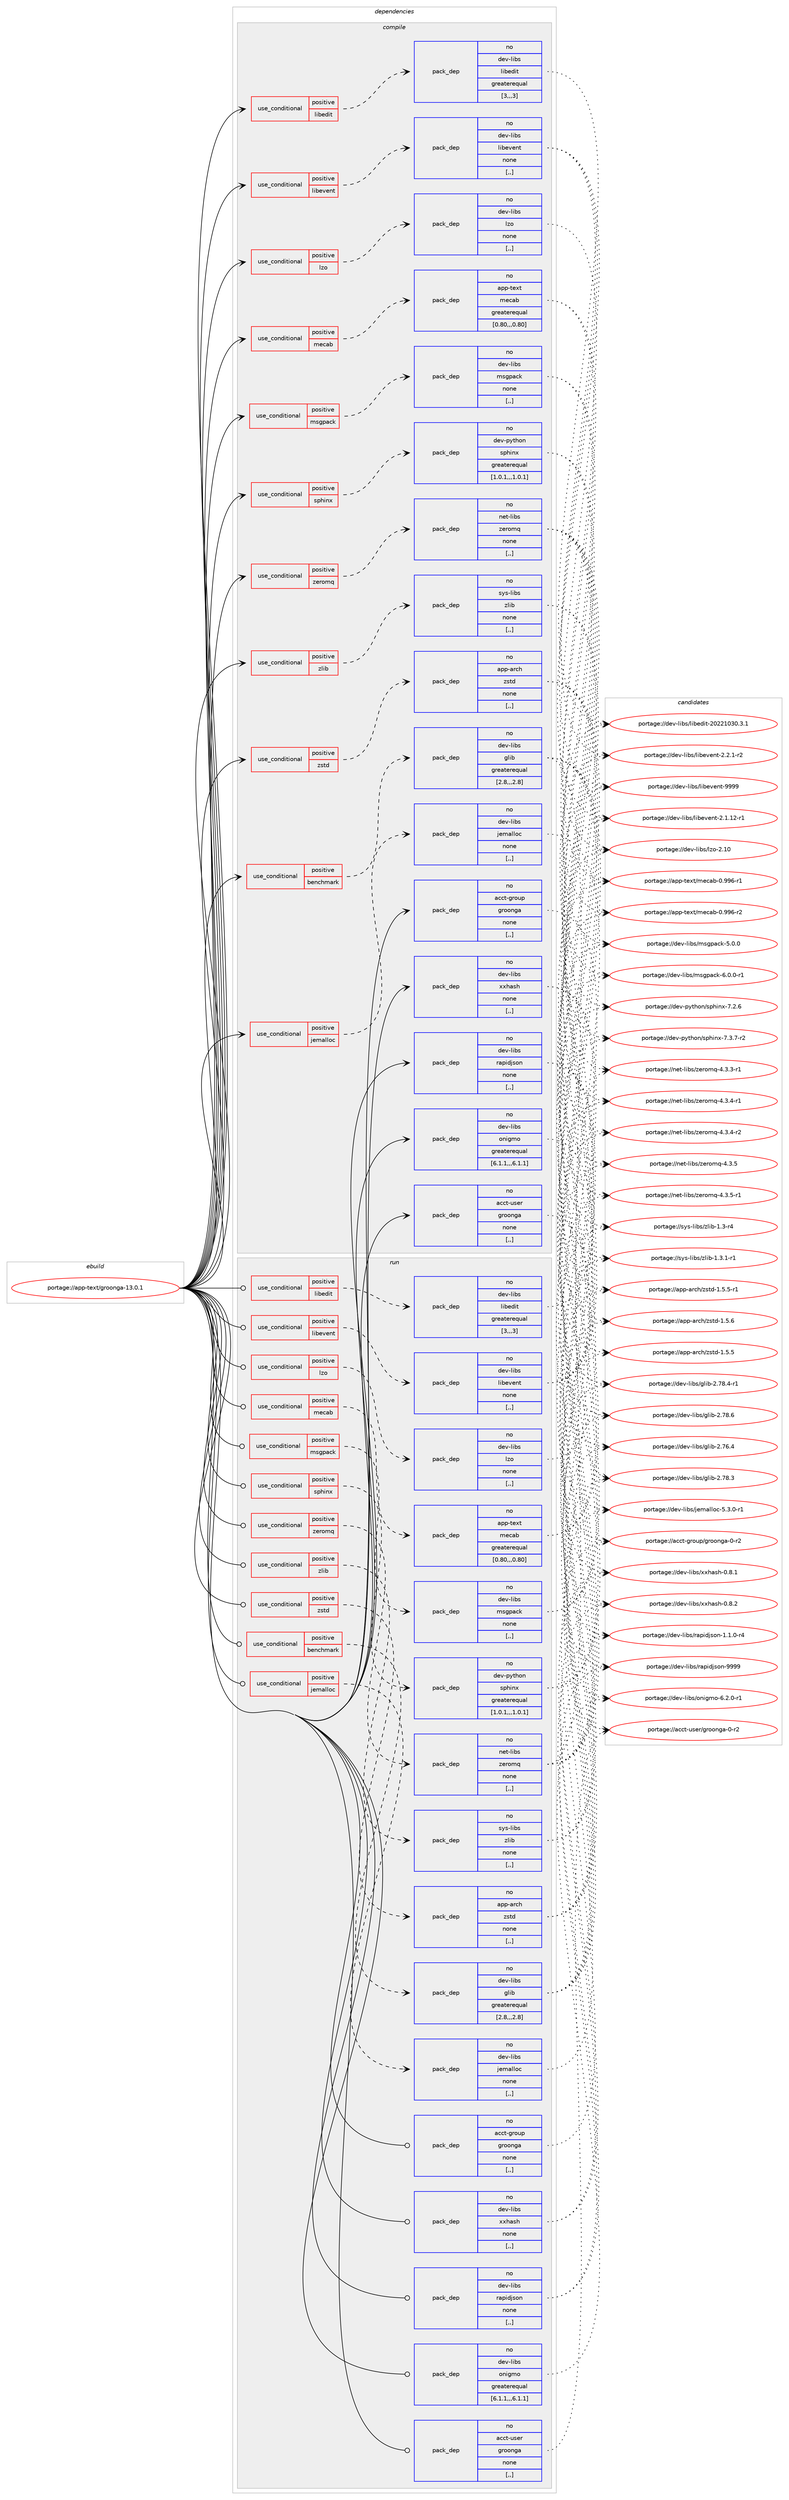 digraph prolog {

# *************
# Graph options
# *************

newrank=true;
concentrate=true;
compound=true;
graph [rankdir=LR,fontname=Helvetica,fontsize=10,ranksep=1.5];#, ranksep=2.5, nodesep=0.2];
edge  [arrowhead=vee];
node  [fontname=Helvetica,fontsize=10];

# **********
# The ebuild
# **********

subgraph cluster_leftcol {
color=gray;
rank=same;
label=<<i>ebuild</i>>;
id [label="portage://app-text/groonga-13.0.1", color=red, width=4, href="../app-text/groonga-13.0.1.svg"];
}

# ****************
# The dependencies
# ****************

subgraph cluster_midcol {
color=gray;
label=<<i>dependencies</i>>;
subgraph cluster_compile {
fillcolor="#eeeeee";
style=filled;
label=<<i>compile</i>>;
subgraph cond14690 {
dependency54287 [label=<<TABLE BORDER="0" CELLBORDER="1" CELLSPACING="0" CELLPADDING="4"><TR><TD ROWSPAN="3" CELLPADDING="10">use_conditional</TD></TR><TR><TD>positive</TD></TR><TR><TD>benchmark</TD></TR></TABLE>>, shape=none, color=red];
subgraph pack39126 {
dependency54288 [label=<<TABLE BORDER="0" CELLBORDER="1" CELLSPACING="0" CELLPADDING="4" WIDTH="220"><TR><TD ROWSPAN="6" CELLPADDING="30">pack_dep</TD></TR><TR><TD WIDTH="110">no</TD></TR><TR><TD>dev-libs</TD></TR><TR><TD>glib</TD></TR><TR><TD>greaterequal</TD></TR><TR><TD>[2.8,,,2.8]</TD></TR></TABLE>>, shape=none, color=blue];
}
dependency54287:e -> dependency54288:w [weight=20,style="dashed",arrowhead="vee"];
}
id:e -> dependency54287:w [weight=20,style="solid",arrowhead="vee"];
subgraph cond14691 {
dependency54289 [label=<<TABLE BORDER="0" CELLBORDER="1" CELLSPACING="0" CELLPADDING="4"><TR><TD ROWSPAN="3" CELLPADDING="10">use_conditional</TD></TR><TR><TD>positive</TD></TR><TR><TD>jemalloc</TD></TR></TABLE>>, shape=none, color=red];
subgraph pack39127 {
dependency54290 [label=<<TABLE BORDER="0" CELLBORDER="1" CELLSPACING="0" CELLPADDING="4" WIDTH="220"><TR><TD ROWSPAN="6" CELLPADDING="30">pack_dep</TD></TR><TR><TD WIDTH="110">no</TD></TR><TR><TD>dev-libs</TD></TR><TR><TD>jemalloc</TD></TR><TR><TD>none</TD></TR><TR><TD>[,,]</TD></TR></TABLE>>, shape=none, color=blue];
}
dependency54289:e -> dependency54290:w [weight=20,style="dashed",arrowhead="vee"];
}
id:e -> dependency54289:w [weight=20,style="solid",arrowhead="vee"];
subgraph cond14692 {
dependency54291 [label=<<TABLE BORDER="0" CELLBORDER="1" CELLSPACING="0" CELLPADDING="4"><TR><TD ROWSPAN="3" CELLPADDING="10">use_conditional</TD></TR><TR><TD>positive</TD></TR><TR><TD>libedit</TD></TR></TABLE>>, shape=none, color=red];
subgraph pack39128 {
dependency54292 [label=<<TABLE BORDER="0" CELLBORDER="1" CELLSPACING="0" CELLPADDING="4" WIDTH="220"><TR><TD ROWSPAN="6" CELLPADDING="30">pack_dep</TD></TR><TR><TD WIDTH="110">no</TD></TR><TR><TD>dev-libs</TD></TR><TR><TD>libedit</TD></TR><TR><TD>greaterequal</TD></TR><TR><TD>[3,,,3]</TD></TR></TABLE>>, shape=none, color=blue];
}
dependency54291:e -> dependency54292:w [weight=20,style="dashed",arrowhead="vee"];
}
id:e -> dependency54291:w [weight=20,style="solid",arrowhead="vee"];
subgraph cond14693 {
dependency54293 [label=<<TABLE BORDER="0" CELLBORDER="1" CELLSPACING="0" CELLPADDING="4"><TR><TD ROWSPAN="3" CELLPADDING="10">use_conditional</TD></TR><TR><TD>positive</TD></TR><TR><TD>libevent</TD></TR></TABLE>>, shape=none, color=red];
subgraph pack39129 {
dependency54294 [label=<<TABLE BORDER="0" CELLBORDER="1" CELLSPACING="0" CELLPADDING="4" WIDTH="220"><TR><TD ROWSPAN="6" CELLPADDING="30">pack_dep</TD></TR><TR><TD WIDTH="110">no</TD></TR><TR><TD>dev-libs</TD></TR><TR><TD>libevent</TD></TR><TR><TD>none</TD></TR><TR><TD>[,,]</TD></TR></TABLE>>, shape=none, color=blue];
}
dependency54293:e -> dependency54294:w [weight=20,style="dashed",arrowhead="vee"];
}
id:e -> dependency54293:w [weight=20,style="solid",arrowhead="vee"];
subgraph cond14694 {
dependency54295 [label=<<TABLE BORDER="0" CELLBORDER="1" CELLSPACING="0" CELLPADDING="4"><TR><TD ROWSPAN="3" CELLPADDING="10">use_conditional</TD></TR><TR><TD>positive</TD></TR><TR><TD>lzo</TD></TR></TABLE>>, shape=none, color=red];
subgraph pack39130 {
dependency54296 [label=<<TABLE BORDER="0" CELLBORDER="1" CELLSPACING="0" CELLPADDING="4" WIDTH="220"><TR><TD ROWSPAN="6" CELLPADDING="30">pack_dep</TD></TR><TR><TD WIDTH="110">no</TD></TR><TR><TD>dev-libs</TD></TR><TR><TD>lzo</TD></TR><TR><TD>none</TD></TR><TR><TD>[,,]</TD></TR></TABLE>>, shape=none, color=blue];
}
dependency54295:e -> dependency54296:w [weight=20,style="dashed",arrowhead="vee"];
}
id:e -> dependency54295:w [weight=20,style="solid",arrowhead="vee"];
subgraph cond14695 {
dependency54297 [label=<<TABLE BORDER="0" CELLBORDER="1" CELLSPACING="0" CELLPADDING="4"><TR><TD ROWSPAN="3" CELLPADDING="10">use_conditional</TD></TR><TR><TD>positive</TD></TR><TR><TD>mecab</TD></TR></TABLE>>, shape=none, color=red];
subgraph pack39131 {
dependency54298 [label=<<TABLE BORDER="0" CELLBORDER="1" CELLSPACING="0" CELLPADDING="4" WIDTH="220"><TR><TD ROWSPAN="6" CELLPADDING="30">pack_dep</TD></TR><TR><TD WIDTH="110">no</TD></TR><TR><TD>app-text</TD></TR><TR><TD>mecab</TD></TR><TR><TD>greaterequal</TD></TR><TR><TD>[0.80,,,0.80]</TD></TR></TABLE>>, shape=none, color=blue];
}
dependency54297:e -> dependency54298:w [weight=20,style="dashed",arrowhead="vee"];
}
id:e -> dependency54297:w [weight=20,style="solid",arrowhead="vee"];
subgraph cond14696 {
dependency54299 [label=<<TABLE BORDER="0" CELLBORDER="1" CELLSPACING="0" CELLPADDING="4"><TR><TD ROWSPAN="3" CELLPADDING="10">use_conditional</TD></TR><TR><TD>positive</TD></TR><TR><TD>msgpack</TD></TR></TABLE>>, shape=none, color=red];
subgraph pack39132 {
dependency54300 [label=<<TABLE BORDER="0" CELLBORDER="1" CELLSPACING="0" CELLPADDING="4" WIDTH="220"><TR><TD ROWSPAN="6" CELLPADDING="30">pack_dep</TD></TR><TR><TD WIDTH="110">no</TD></TR><TR><TD>dev-libs</TD></TR><TR><TD>msgpack</TD></TR><TR><TD>none</TD></TR><TR><TD>[,,]</TD></TR></TABLE>>, shape=none, color=blue];
}
dependency54299:e -> dependency54300:w [weight=20,style="dashed",arrowhead="vee"];
}
id:e -> dependency54299:w [weight=20,style="solid",arrowhead="vee"];
subgraph cond14697 {
dependency54301 [label=<<TABLE BORDER="0" CELLBORDER="1" CELLSPACING="0" CELLPADDING="4"><TR><TD ROWSPAN="3" CELLPADDING="10">use_conditional</TD></TR><TR><TD>positive</TD></TR><TR><TD>sphinx</TD></TR></TABLE>>, shape=none, color=red];
subgraph pack39133 {
dependency54302 [label=<<TABLE BORDER="0" CELLBORDER="1" CELLSPACING="0" CELLPADDING="4" WIDTH="220"><TR><TD ROWSPAN="6" CELLPADDING="30">pack_dep</TD></TR><TR><TD WIDTH="110">no</TD></TR><TR><TD>dev-python</TD></TR><TR><TD>sphinx</TD></TR><TR><TD>greaterequal</TD></TR><TR><TD>[1.0.1,,,1.0.1]</TD></TR></TABLE>>, shape=none, color=blue];
}
dependency54301:e -> dependency54302:w [weight=20,style="dashed",arrowhead="vee"];
}
id:e -> dependency54301:w [weight=20,style="solid",arrowhead="vee"];
subgraph cond14698 {
dependency54303 [label=<<TABLE BORDER="0" CELLBORDER="1" CELLSPACING="0" CELLPADDING="4"><TR><TD ROWSPAN="3" CELLPADDING="10">use_conditional</TD></TR><TR><TD>positive</TD></TR><TR><TD>zeromq</TD></TR></TABLE>>, shape=none, color=red];
subgraph pack39134 {
dependency54304 [label=<<TABLE BORDER="0" CELLBORDER="1" CELLSPACING="0" CELLPADDING="4" WIDTH="220"><TR><TD ROWSPAN="6" CELLPADDING="30">pack_dep</TD></TR><TR><TD WIDTH="110">no</TD></TR><TR><TD>net-libs</TD></TR><TR><TD>zeromq</TD></TR><TR><TD>none</TD></TR><TR><TD>[,,]</TD></TR></TABLE>>, shape=none, color=blue];
}
dependency54303:e -> dependency54304:w [weight=20,style="dashed",arrowhead="vee"];
}
id:e -> dependency54303:w [weight=20,style="solid",arrowhead="vee"];
subgraph cond14699 {
dependency54305 [label=<<TABLE BORDER="0" CELLBORDER="1" CELLSPACING="0" CELLPADDING="4"><TR><TD ROWSPAN="3" CELLPADDING="10">use_conditional</TD></TR><TR><TD>positive</TD></TR><TR><TD>zlib</TD></TR></TABLE>>, shape=none, color=red];
subgraph pack39135 {
dependency54306 [label=<<TABLE BORDER="0" CELLBORDER="1" CELLSPACING="0" CELLPADDING="4" WIDTH="220"><TR><TD ROWSPAN="6" CELLPADDING="30">pack_dep</TD></TR><TR><TD WIDTH="110">no</TD></TR><TR><TD>sys-libs</TD></TR><TR><TD>zlib</TD></TR><TR><TD>none</TD></TR><TR><TD>[,,]</TD></TR></TABLE>>, shape=none, color=blue];
}
dependency54305:e -> dependency54306:w [weight=20,style="dashed",arrowhead="vee"];
}
id:e -> dependency54305:w [weight=20,style="solid",arrowhead="vee"];
subgraph cond14700 {
dependency54307 [label=<<TABLE BORDER="0" CELLBORDER="1" CELLSPACING="0" CELLPADDING="4"><TR><TD ROWSPAN="3" CELLPADDING="10">use_conditional</TD></TR><TR><TD>positive</TD></TR><TR><TD>zstd</TD></TR></TABLE>>, shape=none, color=red];
subgraph pack39136 {
dependency54308 [label=<<TABLE BORDER="0" CELLBORDER="1" CELLSPACING="0" CELLPADDING="4" WIDTH="220"><TR><TD ROWSPAN="6" CELLPADDING="30">pack_dep</TD></TR><TR><TD WIDTH="110">no</TD></TR><TR><TD>app-arch</TD></TR><TR><TD>zstd</TD></TR><TR><TD>none</TD></TR><TR><TD>[,,]</TD></TR></TABLE>>, shape=none, color=blue];
}
dependency54307:e -> dependency54308:w [weight=20,style="dashed",arrowhead="vee"];
}
id:e -> dependency54307:w [weight=20,style="solid",arrowhead="vee"];
subgraph pack39137 {
dependency54309 [label=<<TABLE BORDER="0" CELLBORDER="1" CELLSPACING="0" CELLPADDING="4" WIDTH="220"><TR><TD ROWSPAN="6" CELLPADDING="30">pack_dep</TD></TR><TR><TD WIDTH="110">no</TD></TR><TR><TD>acct-group</TD></TR><TR><TD>groonga</TD></TR><TR><TD>none</TD></TR><TR><TD>[,,]</TD></TR></TABLE>>, shape=none, color=blue];
}
id:e -> dependency54309:w [weight=20,style="solid",arrowhead="vee"];
subgraph pack39138 {
dependency54310 [label=<<TABLE BORDER="0" CELLBORDER="1" CELLSPACING="0" CELLPADDING="4" WIDTH="220"><TR><TD ROWSPAN="6" CELLPADDING="30">pack_dep</TD></TR><TR><TD WIDTH="110">no</TD></TR><TR><TD>acct-user</TD></TR><TR><TD>groonga</TD></TR><TR><TD>none</TD></TR><TR><TD>[,,]</TD></TR></TABLE>>, shape=none, color=blue];
}
id:e -> dependency54310:w [weight=20,style="solid",arrowhead="vee"];
subgraph pack39139 {
dependency54311 [label=<<TABLE BORDER="0" CELLBORDER="1" CELLSPACING="0" CELLPADDING="4" WIDTH="220"><TR><TD ROWSPAN="6" CELLPADDING="30">pack_dep</TD></TR><TR><TD WIDTH="110">no</TD></TR><TR><TD>dev-libs</TD></TR><TR><TD>onigmo</TD></TR><TR><TD>greaterequal</TD></TR><TR><TD>[6.1.1,,,6.1.1]</TD></TR></TABLE>>, shape=none, color=blue];
}
id:e -> dependency54311:w [weight=20,style="solid",arrowhead="vee"];
subgraph pack39140 {
dependency54312 [label=<<TABLE BORDER="0" CELLBORDER="1" CELLSPACING="0" CELLPADDING="4" WIDTH="220"><TR><TD ROWSPAN="6" CELLPADDING="30">pack_dep</TD></TR><TR><TD WIDTH="110">no</TD></TR><TR><TD>dev-libs</TD></TR><TR><TD>rapidjson</TD></TR><TR><TD>none</TD></TR><TR><TD>[,,]</TD></TR></TABLE>>, shape=none, color=blue];
}
id:e -> dependency54312:w [weight=20,style="solid",arrowhead="vee"];
subgraph pack39141 {
dependency54313 [label=<<TABLE BORDER="0" CELLBORDER="1" CELLSPACING="0" CELLPADDING="4" WIDTH="220"><TR><TD ROWSPAN="6" CELLPADDING="30">pack_dep</TD></TR><TR><TD WIDTH="110">no</TD></TR><TR><TD>dev-libs</TD></TR><TR><TD>xxhash</TD></TR><TR><TD>none</TD></TR><TR><TD>[,,]</TD></TR></TABLE>>, shape=none, color=blue];
}
id:e -> dependency54313:w [weight=20,style="solid",arrowhead="vee"];
}
subgraph cluster_compileandrun {
fillcolor="#eeeeee";
style=filled;
label=<<i>compile and run</i>>;
}
subgraph cluster_run {
fillcolor="#eeeeee";
style=filled;
label=<<i>run</i>>;
subgraph cond14701 {
dependency54314 [label=<<TABLE BORDER="0" CELLBORDER="1" CELLSPACING="0" CELLPADDING="4"><TR><TD ROWSPAN="3" CELLPADDING="10">use_conditional</TD></TR><TR><TD>positive</TD></TR><TR><TD>benchmark</TD></TR></TABLE>>, shape=none, color=red];
subgraph pack39142 {
dependency54315 [label=<<TABLE BORDER="0" CELLBORDER="1" CELLSPACING="0" CELLPADDING="4" WIDTH="220"><TR><TD ROWSPAN="6" CELLPADDING="30">pack_dep</TD></TR><TR><TD WIDTH="110">no</TD></TR><TR><TD>dev-libs</TD></TR><TR><TD>glib</TD></TR><TR><TD>greaterequal</TD></TR><TR><TD>[2.8,,,2.8]</TD></TR></TABLE>>, shape=none, color=blue];
}
dependency54314:e -> dependency54315:w [weight=20,style="dashed",arrowhead="vee"];
}
id:e -> dependency54314:w [weight=20,style="solid",arrowhead="odot"];
subgraph cond14702 {
dependency54316 [label=<<TABLE BORDER="0" CELLBORDER="1" CELLSPACING="0" CELLPADDING="4"><TR><TD ROWSPAN="3" CELLPADDING="10">use_conditional</TD></TR><TR><TD>positive</TD></TR><TR><TD>jemalloc</TD></TR></TABLE>>, shape=none, color=red];
subgraph pack39143 {
dependency54317 [label=<<TABLE BORDER="0" CELLBORDER="1" CELLSPACING="0" CELLPADDING="4" WIDTH="220"><TR><TD ROWSPAN="6" CELLPADDING="30">pack_dep</TD></TR><TR><TD WIDTH="110">no</TD></TR><TR><TD>dev-libs</TD></TR><TR><TD>jemalloc</TD></TR><TR><TD>none</TD></TR><TR><TD>[,,]</TD></TR></TABLE>>, shape=none, color=blue];
}
dependency54316:e -> dependency54317:w [weight=20,style="dashed",arrowhead="vee"];
}
id:e -> dependency54316:w [weight=20,style="solid",arrowhead="odot"];
subgraph cond14703 {
dependency54318 [label=<<TABLE BORDER="0" CELLBORDER="1" CELLSPACING="0" CELLPADDING="4"><TR><TD ROWSPAN="3" CELLPADDING="10">use_conditional</TD></TR><TR><TD>positive</TD></TR><TR><TD>libedit</TD></TR></TABLE>>, shape=none, color=red];
subgraph pack39144 {
dependency54319 [label=<<TABLE BORDER="0" CELLBORDER="1" CELLSPACING="0" CELLPADDING="4" WIDTH="220"><TR><TD ROWSPAN="6" CELLPADDING="30">pack_dep</TD></TR><TR><TD WIDTH="110">no</TD></TR><TR><TD>dev-libs</TD></TR><TR><TD>libedit</TD></TR><TR><TD>greaterequal</TD></TR><TR><TD>[3,,,3]</TD></TR></TABLE>>, shape=none, color=blue];
}
dependency54318:e -> dependency54319:w [weight=20,style="dashed",arrowhead="vee"];
}
id:e -> dependency54318:w [weight=20,style="solid",arrowhead="odot"];
subgraph cond14704 {
dependency54320 [label=<<TABLE BORDER="0" CELLBORDER="1" CELLSPACING="0" CELLPADDING="4"><TR><TD ROWSPAN="3" CELLPADDING="10">use_conditional</TD></TR><TR><TD>positive</TD></TR><TR><TD>libevent</TD></TR></TABLE>>, shape=none, color=red];
subgraph pack39145 {
dependency54321 [label=<<TABLE BORDER="0" CELLBORDER="1" CELLSPACING="0" CELLPADDING="4" WIDTH="220"><TR><TD ROWSPAN="6" CELLPADDING="30">pack_dep</TD></TR><TR><TD WIDTH="110">no</TD></TR><TR><TD>dev-libs</TD></TR><TR><TD>libevent</TD></TR><TR><TD>none</TD></TR><TR><TD>[,,]</TD></TR></TABLE>>, shape=none, color=blue];
}
dependency54320:e -> dependency54321:w [weight=20,style="dashed",arrowhead="vee"];
}
id:e -> dependency54320:w [weight=20,style="solid",arrowhead="odot"];
subgraph cond14705 {
dependency54322 [label=<<TABLE BORDER="0" CELLBORDER="1" CELLSPACING="0" CELLPADDING="4"><TR><TD ROWSPAN="3" CELLPADDING="10">use_conditional</TD></TR><TR><TD>positive</TD></TR><TR><TD>lzo</TD></TR></TABLE>>, shape=none, color=red];
subgraph pack39146 {
dependency54323 [label=<<TABLE BORDER="0" CELLBORDER="1" CELLSPACING="0" CELLPADDING="4" WIDTH="220"><TR><TD ROWSPAN="6" CELLPADDING="30">pack_dep</TD></TR><TR><TD WIDTH="110">no</TD></TR><TR><TD>dev-libs</TD></TR><TR><TD>lzo</TD></TR><TR><TD>none</TD></TR><TR><TD>[,,]</TD></TR></TABLE>>, shape=none, color=blue];
}
dependency54322:e -> dependency54323:w [weight=20,style="dashed",arrowhead="vee"];
}
id:e -> dependency54322:w [weight=20,style="solid",arrowhead="odot"];
subgraph cond14706 {
dependency54324 [label=<<TABLE BORDER="0" CELLBORDER="1" CELLSPACING="0" CELLPADDING="4"><TR><TD ROWSPAN="3" CELLPADDING="10">use_conditional</TD></TR><TR><TD>positive</TD></TR><TR><TD>mecab</TD></TR></TABLE>>, shape=none, color=red];
subgraph pack39147 {
dependency54325 [label=<<TABLE BORDER="0" CELLBORDER="1" CELLSPACING="0" CELLPADDING="4" WIDTH="220"><TR><TD ROWSPAN="6" CELLPADDING="30">pack_dep</TD></TR><TR><TD WIDTH="110">no</TD></TR><TR><TD>app-text</TD></TR><TR><TD>mecab</TD></TR><TR><TD>greaterequal</TD></TR><TR><TD>[0.80,,,0.80]</TD></TR></TABLE>>, shape=none, color=blue];
}
dependency54324:e -> dependency54325:w [weight=20,style="dashed",arrowhead="vee"];
}
id:e -> dependency54324:w [weight=20,style="solid",arrowhead="odot"];
subgraph cond14707 {
dependency54326 [label=<<TABLE BORDER="0" CELLBORDER="1" CELLSPACING="0" CELLPADDING="4"><TR><TD ROWSPAN="3" CELLPADDING="10">use_conditional</TD></TR><TR><TD>positive</TD></TR><TR><TD>msgpack</TD></TR></TABLE>>, shape=none, color=red];
subgraph pack39148 {
dependency54327 [label=<<TABLE BORDER="0" CELLBORDER="1" CELLSPACING="0" CELLPADDING="4" WIDTH="220"><TR><TD ROWSPAN="6" CELLPADDING="30">pack_dep</TD></TR><TR><TD WIDTH="110">no</TD></TR><TR><TD>dev-libs</TD></TR><TR><TD>msgpack</TD></TR><TR><TD>none</TD></TR><TR><TD>[,,]</TD></TR></TABLE>>, shape=none, color=blue];
}
dependency54326:e -> dependency54327:w [weight=20,style="dashed",arrowhead="vee"];
}
id:e -> dependency54326:w [weight=20,style="solid",arrowhead="odot"];
subgraph cond14708 {
dependency54328 [label=<<TABLE BORDER="0" CELLBORDER="1" CELLSPACING="0" CELLPADDING="4"><TR><TD ROWSPAN="3" CELLPADDING="10">use_conditional</TD></TR><TR><TD>positive</TD></TR><TR><TD>sphinx</TD></TR></TABLE>>, shape=none, color=red];
subgraph pack39149 {
dependency54329 [label=<<TABLE BORDER="0" CELLBORDER="1" CELLSPACING="0" CELLPADDING="4" WIDTH="220"><TR><TD ROWSPAN="6" CELLPADDING="30">pack_dep</TD></TR><TR><TD WIDTH="110">no</TD></TR><TR><TD>dev-python</TD></TR><TR><TD>sphinx</TD></TR><TR><TD>greaterequal</TD></TR><TR><TD>[1.0.1,,,1.0.1]</TD></TR></TABLE>>, shape=none, color=blue];
}
dependency54328:e -> dependency54329:w [weight=20,style="dashed",arrowhead="vee"];
}
id:e -> dependency54328:w [weight=20,style="solid",arrowhead="odot"];
subgraph cond14709 {
dependency54330 [label=<<TABLE BORDER="0" CELLBORDER="1" CELLSPACING="0" CELLPADDING="4"><TR><TD ROWSPAN="3" CELLPADDING="10">use_conditional</TD></TR><TR><TD>positive</TD></TR><TR><TD>zeromq</TD></TR></TABLE>>, shape=none, color=red];
subgraph pack39150 {
dependency54331 [label=<<TABLE BORDER="0" CELLBORDER="1" CELLSPACING="0" CELLPADDING="4" WIDTH="220"><TR><TD ROWSPAN="6" CELLPADDING="30">pack_dep</TD></TR><TR><TD WIDTH="110">no</TD></TR><TR><TD>net-libs</TD></TR><TR><TD>zeromq</TD></TR><TR><TD>none</TD></TR><TR><TD>[,,]</TD></TR></TABLE>>, shape=none, color=blue];
}
dependency54330:e -> dependency54331:w [weight=20,style="dashed",arrowhead="vee"];
}
id:e -> dependency54330:w [weight=20,style="solid",arrowhead="odot"];
subgraph cond14710 {
dependency54332 [label=<<TABLE BORDER="0" CELLBORDER="1" CELLSPACING="0" CELLPADDING="4"><TR><TD ROWSPAN="3" CELLPADDING="10">use_conditional</TD></TR><TR><TD>positive</TD></TR><TR><TD>zlib</TD></TR></TABLE>>, shape=none, color=red];
subgraph pack39151 {
dependency54333 [label=<<TABLE BORDER="0" CELLBORDER="1" CELLSPACING="0" CELLPADDING="4" WIDTH="220"><TR><TD ROWSPAN="6" CELLPADDING="30">pack_dep</TD></TR><TR><TD WIDTH="110">no</TD></TR><TR><TD>sys-libs</TD></TR><TR><TD>zlib</TD></TR><TR><TD>none</TD></TR><TR><TD>[,,]</TD></TR></TABLE>>, shape=none, color=blue];
}
dependency54332:e -> dependency54333:w [weight=20,style="dashed",arrowhead="vee"];
}
id:e -> dependency54332:w [weight=20,style="solid",arrowhead="odot"];
subgraph cond14711 {
dependency54334 [label=<<TABLE BORDER="0" CELLBORDER="1" CELLSPACING="0" CELLPADDING="4"><TR><TD ROWSPAN="3" CELLPADDING="10">use_conditional</TD></TR><TR><TD>positive</TD></TR><TR><TD>zstd</TD></TR></TABLE>>, shape=none, color=red];
subgraph pack39152 {
dependency54335 [label=<<TABLE BORDER="0" CELLBORDER="1" CELLSPACING="0" CELLPADDING="4" WIDTH="220"><TR><TD ROWSPAN="6" CELLPADDING="30">pack_dep</TD></TR><TR><TD WIDTH="110">no</TD></TR><TR><TD>app-arch</TD></TR><TR><TD>zstd</TD></TR><TR><TD>none</TD></TR><TR><TD>[,,]</TD></TR></TABLE>>, shape=none, color=blue];
}
dependency54334:e -> dependency54335:w [weight=20,style="dashed",arrowhead="vee"];
}
id:e -> dependency54334:w [weight=20,style="solid",arrowhead="odot"];
subgraph pack39153 {
dependency54336 [label=<<TABLE BORDER="0" CELLBORDER="1" CELLSPACING="0" CELLPADDING="4" WIDTH="220"><TR><TD ROWSPAN="6" CELLPADDING="30">pack_dep</TD></TR><TR><TD WIDTH="110">no</TD></TR><TR><TD>acct-group</TD></TR><TR><TD>groonga</TD></TR><TR><TD>none</TD></TR><TR><TD>[,,]</TD></TR></TABLE>>, shape=none, color=blue];
}
id:e -> dependency54336:w [weight=20,style="solid",arrowhead="odot"];
subgraph pack39154 {
dependency54337 [label=<<TABLE BORDER="0" CELLBORDER="1" CELLSPACING="0" CELLPADDING="4" WIDTH="220"><TR><TD ROWSPAN="6" CELLPADDING="30">pack_dep</TD></TR><TR><TD WIDTH="110">no</TD></TR><TR><TD>acct-user</TD></TR><TR><TD>groonga</TD></TR><TR><TD>none</TD></TR><TR><TD>[,,]</TD></TR></TABLE>>, shape=none, color=blue];
}
id:e -> dependency54337:w [weight=20,style="solid",arrowhead="odot"];
subgraph pack39155 {
dependency54338 [label=<<TABLE BORDER="0" CELLBORDER="1" CELLSPACING="0" CELLPADDING="4" WIDTH="220"><TR><TD ROWSPAN="6" CELLPADDING="30">pack_dep</TD></TR><TR><TD WIDTH="110">no</TD></TR><TR><TD>dev-libs</TD></TR><TR><TD>onigmo</TD></TR><TR><TD>greaterequal</TD></TR><TR><TD>[6.1.1,,,6.1.1]</TD></TR></TABLE>>, shape=none, color=blue];
}
id:e -> dependency54338:w [weight=20,style="solid",arrowhead="odot"];
subgraph pack39156 {
dependency54339 [label=<<TABLE BORDER="0" CELLBORDER="1" CELLSPACING="0" CELLPADDING="4" WIDTH="220"><TR><TD ROWSPAN="6" CELLPADDING="30">pack_dep</TD></TR><TR><TD WIDTH="110">no</TD></TR><TR><TD>dev-libs</TD></TR><TR><TD>rapidjson</TD></TR><TR><TD>none</TD></TR><TR><TD>[,,]</TD></TR></TABLE>>, shape=none, color=blue];
}
id:e -> dependency54339:w [weight=20,style="solid",arrowhead="odot"];
subgraph pack39157 {
dependency54340 [label=<<TABLE BORDER="0" CELLBORDER="1" CELLSPACING="0" CELLPADDING="4" WIDTH="220"><TR><TD ROWSPAN="6" CELLPADDING="30">pack_dep</TD></TR><TR><TD WIDTH="110">no</TD></TR><TR><TD>dev-libs</TD></TR><TR><TD>xxhash</TD></TR><TR><TD>none</TD></TR><TR><TD>[,,]</TD></TR></TABLE>>, shape=none, color=blue];
}
id:e -> dependency54340:w [weight=20,style="solid",arrowhead="odot"];
}
}

# **************
# The candidates
# **************

subgraph cluster_choices {
rank=same;
color=gray;
label=<<i>candidates</i>>;

subgraph choice39126 {
color=black;
nodesep=1;
choice1001011184510810598115471031081059845504655544652 [label="portage://dev-libs/glib-2.76.4", color=red, width=4,href="../dev-libs/glib-2.76.4.svg"];
choice1001011184510810598115471031081059845504655564651 [label="portage://dev-libs/glib-2.78.3", color=red, width=4,href="../dev-libs/glib-2.78.3.svg"];
choice10010111845108105981154710310810598455046555646524511449 [label="portage://dev-libs/glib-2.78.4-r1", color=red, width=4,href="../dev-libs/glib-2.78.4-r1.svg"];
choice1001011184510810598115471031081059845504655564654 [label="portage://dev-libs/glib-2.78.6", color=red, width=4,href="../dev-libs/glib-2.78.6.svg"];
dependency54288:e -> choice1001011184510810598115471031081059845504655544652:w [style=dotted,weight="100"];
dependency54288:e -> choice1001011184510810598115471031081059845504655564651:w [style=dotted,weight="100"];
dependency54288:e -> choice10010111845108105981154710310810598455046555646524511449:w [style=dotted,weight="100"];
dependency54288:e -> choice1001011184510810598115471031081059845504655564654:w [style=dotted,weight="100"];
}
subgraph choice39127 {
color=black;
nodesep=1;
choice10010111845108105981154710610110997108108111994553465146484511449 [label="portage://dev-libs/jemalloc-5.3.0-r1", color=red, width=4,href="../dev-libs/jemalloc-5.3.0-r1.svg"];
dependency54290:e -> choice10010111845108105981154710610110997108108111994553465146484511449:w [style=dotted,weight="100"];
}
subgraph choice39128 {
color=black;
nodesep=1;
choice1001011184510810598115471081059810110010511645504850504948514846514649 [label="portage://dev-libs/libedit-20221030.3.1", color=red, width=4,href="../dev-libs/libedit-20221030.3.1.svg"];
dependency54292:e -> choice1001011184510810598115471081059810110010511645504850504948514846514649:w [style=dotted,weight="100"];
}
subgraph choice39129 {
color=black;
nodesep=1;
choice10010111845108105981154710810598101118101110116455046494649504511449 [label="portage://dev-libs/libevent-2.1.12-r1", color=red, width=4,href="../dev-libs/libevent-2.1.12-r1.svg"];
choice100101118451081059811547108105981011181011101164550465046494511450 [label="portage://dev-libs/libevent-2.2.1-r2", color=red, width=4,href="../dev-libs/libevent-2.2.1-r2.svg"];
choice100101118451081059811547108105981011181011101164557575757 [label="portage://dev-libs/libevent-9999", color=red, width=4,href="../dev-libs/libevent-9999.svg"];
dependency54294:e -> choice10010111845108105981154710810598101118101110116455046494649504511449:w [style=dotted,weight="100"];
dependency54294:e -> choice100101118451081059811547108105981011181011101164550465046494511450:w [style=dotted,weight="100"];
dependency54294:e -> choice100101118451081059811547108105981011181011101164557575757:w [style=dotted,weight="100"];
}
subgraph choice39130 {
color=black;
nodesep=1;
choice1001011184510810598115471081221114550464948 [label="portage://dev-libs/lzo-2.10", color=red, width=4,href="../dev-libs/lzo-2.10.svg"];
dependency54296:e -> choice1001011184510810598115471081221114550464948:w [style=dotted,weight="100"];
}
subgraph choice39131 {
color=black;
nodesep=1;
choice9711211245116101120116471091019997984548465757544511449 [label="portage://app-text/mecab-0.996-r1", color=red, width=4,href="../app-text/mecab-0.996-r1.svg"];
choice9711211245116101120116471091019997984548465757544511450 [label="portage://app-text/mecab-0.996-r2", color=red, width=4,href="../app-text/mecab-0.996-r2.svg"];
dependency54298:e -> choice9711211245116101120116471091019997984548465757544511449:w [style=dotted,weight="100"];
dependency54298:e -> choice9711211245116101120116471091019997984548465757544511450:w [style=dotted,weight="100"];
}
subgraph choice39132 {
color=black;
nodesep=1;
choice1001011184510810598115471091151031129799107455346484648 [label="portage://dev-libs/msgpack-5.0.0", color=red, width=4,href="../dev-libs/msgpack-5.0.0.svg"];
choice10010111845108105981154710911510311297991074554464846484511449 [label="portage://dev-libs/msgpack-6.0.0-r1", color=red, width=4,href="../dev-libs/msgpack-6.0.0-r1.svg"];
dependency54300:e -> choice1001011184510810598115471091151031129799107455346484648:w [style=dotted,weight="100"];
dependency54300:e -> choice10010111845108105981154710911510311297991074554464846484511449:w [style=dotted,weight="100"];
}
subgraph choice39133 {
color=black;
nodesep=1;
choice1001011184511212111610411111047115112104105110120455546504654 [label="portage://dev-python/sphinx-7.2.6", color=red, width=4,href="../dev-python/sphinx-7.2.6.svg"];
choice10010111845112121116104111110471151121041051101204555465146554511450 [label="portage://dev-python/sphinx-7.3.7-r2", color=red, width=4,href="../dev-python/sphinx-7.3.7-r2.svg"];
dependency54302:e -> choice1001011184511212111610411111047115112104105110120455546504654:w [style=dotted,weight="100"];
dependency54302:e -> choice10010111845112121116104111110471151121041051101204555465146554511450:w [style=dotted,weight="100"];
}
subgraph choice39134 {
color=black;
nodesep=1;
choice1101011164510810598115471221011141111091134552465146514511449 [label="portage://net-libs/zeromq-4.3.3-r1", color=red, width=4,href="../net-libs/zeromq-4.3.3-r1.svg"];
choice1101011164510810598115471221011141111091134552465146524511449 [label="portage://net-libs/zeromq-4.3.4-r1", color=red, width=4,href="../net-libs/zeromq-4.3.4-r1.svg"];
choice1101011164510810598115471221011141111091134552465146524511450 [label="portage://net-libs/zeromq-4.3.4-r2", color=red, width=4,href="../net-libs/zeromq-4.3.4-r2.svg"];
choice110101116451081059811547122101114111109113455246514653 [label="portage://net-libs/zeromq-4.3.5", color=red, width=4,href="../net-libs/zeromq-4.3.5.svg"];
choice1101011164510810598115471221011141111091134552465146534511449 [label="portage://net-libs/zeromq-4.3.5-r1", color=red, width=4,href="../net-libs/zeromq-4.3.5-r1.svg"];
dependency54304:e -> choice1101011164510810598115471221011141111091134552465146514511449:w [style=dotted,weight="100"];
dependency54304:e -> choice1101011164510810598115471221011141111091134552465146524511449:w [style=dotted,weight="100"];
dependency54304:e -> choice1101011164510810598115471221011141111091134552465146524511450:w [style=dotted,weight="100"];
dependency54304:e -> choice110101116451081059811547122101114111109113455246514653:w [style=dotted,weight="100"];
dependency54304:e -> choice1101011164510810598115471221011141111091134552465146534511449:w [style=dotted,weight="100"];
}
subgraph choice39135 {
color=black;
nodesep=1;
choice11512111545108105981154712210810598454946514511452 [label="portage://sys-libs/zlib-1.3-r4", color=red, width=4,href="../sys-libs/zlib-1.3-r4.svg"];
choice115121115451081059811547122108105984549465146494511449 [label="portage://sys-libs/zlib-1.3.1-r1", color=red, width=4,href="../sys-libs/zlib-1.3.1-r1.svg"];
dependency54306:e -> choice11512111545108105981154712210810598454946514511452:w [style=dotted,weight="100"];
dependency54306:e -> choice115121115451081059811547122108105984549465146494511449:w [style=dotted,weight="100"];
}
subgraph choice39136 {
color=black;
nodesep=1;
choice9711211245971149910447122115116100454946534653 [label="portage://app-arch/zstd-1.5.5", color=red, width=4,href="../app-arch/zstd-1.5.5.svg"];
choice97112112459711499104471221151161004549465346534511449 [label="portage://app-arch/zstd-1.5.5-r1", color=red, width=4,href="../app-arch/zstd-1.5.5-r1.svg"];
choice9711211245971149910447122115116100454946534654 [label="portage://app-arch/zstd-1.5.6", color=red, width=4,href="../app-arch/zstd-1.5.6.svg"];
dependency54308:e -> choice9711211245971149910447122115116100454946534653:w [style=dotted,weight="100"];
dependency54308:e -> choice97112112459711499104471221151161004549465346534511449:w [style=dotted,weight="100"];
dependency54308:e -> choice9711211245971149910447122115116100454946534654:w [style=dotted,weight="100"];
}
subgraph choice39137 {
color=black;
nodesep=1;
choice97999911645103114111117112471031141111111101039745484511450 [label="portage://acct-group/groonga-0-r2", color=red, width=4,href="../acct-group/groonga-0-r2.svg"];
dependency54309:e -> choice97999911645103114111117112471031141111111101039745484511450:w [style=dotted,weight="100"];
}
subgraph choice39138 {
color=black;
nodesep=1;
choice97999911645117115101114471031141111111101039745484511450 [label="portage://acct-user/groonga-0-r2", color=red, width=4,href="../acct-user/groonga-0-r2.svg"];
dependency54310:e -> choice97999911645117115101114471031141111111101039745484511450:w [style=dotted,weight="100"];
}
subgraph choice39139 {
color=black;
nodesep=1;
choice1001011184510810598115471111101051031091114554465046484511449 [label="portage://dev-libs/onigmo-6.2.0-r1", color=red, width=4,href="../dev-libs/onigmo-6.2.0-r1.svg"];
dependency54311:e -> choice1001011184510810598115471111101051031091114554465046484511449:w [style=dotted,weight="100"];
}
subgraph choice39140 {
color=black;
nodesep=1;
choice100101118451081059811547114971121051001061151111104549464946484511452 [label="portage://dev-libs/rapidjson-1.1.0-r4", color=red, width=4,href="../dev-libs/rapidjson-1.1.0-r4.svg"];
choice100101118451081059811547114971121051001061151111104557575757 [label="portage://dev-libs/rapidjson-9999", color=red, width=4,href="../dev-libs/rapidjson-9999.svg"];
dependency54312:e -> choice100101118451081059811547114971121051001061151111104549464946484511452:w [style=dotted,weight="100"];
dependency54312:e -> choice100101118451081059811547114971121051001061151111104557575757:w [style=dotted,weight="100"];
}
subgraph choice39141 {
color=black;
nodesep=1;
choice10010111845108105981154712012010497115104454846564649 [label="portage://dev-libs/xxhash-0.8.1", color=red, width=4,href="../dev-libs/xxhash-0.8.1.svg"];
choice10010111845108105981154712012010497115104454846564650 [label="portage://dev-libs/xxhash-0.8.2", color=red, width=4,href="../dev-libs/xxhash-0.8.2.svg"];
dependency54313:e -> choice10010111845108105981154712012010497115104454846564649:w [style=dotted,weight="100"];
dependency54313:e -> choice10010111845108105981154712012010497115104454846564650:w [style=dotted,weight="100"];
}
subgraph choice39142 {
color=black;
nodesep=1;
choice1001011184510810598115471031081059845504655544652 [label="portage://dev-libs/glib-2.76.4", color=red, width=4,href="../dev-libs/glib-2.76.4.svg"];
choice1001011184510810598115471031081059845504655564651 [label="portage://dev-libs/glib-2.78.3", color=red, width=4,href="../dev-libs/glib-2.78.3.svg"];
choice10010111845108105981154710310810598455046555646524511449 [label="portage://dev-libs/glib-2.78.4-r1", color=red, width=4,href="../dev-libs/glib-2.78.4-r1.svg"];
choice1001011184510810598115471031081059845504655564654 [label="portage://dev-libs/glib-2.78.6", color=red, width=4,href="../dev-libs/glib-2.78.6.svg"];
dependency54315:e -> choice1001011184510810598115471031081059845504655544652:w [style=dotted,weight="100"];
dependency54315:e -> choice1001011184510810598115471031081059845504655564651:w [style=dotted,weight="100"];
dependency54315:e -> choice10010111845108105981154710310810598455046555646524511449:w [style=dotted,weight="100"];
dependency54315:e -> choice1001011184510810598115471031081059845504655564654:w [style=dotted,weight="100"];
}
subgraph choice39143 {
color=black;
nodesep=1;
choice10010111845108105981154710610110997108108111994553465146484511449 [label="portage://dev-libs/jemalloc-5.3.0-r1", color=red, width=4,href="../dev-libs/jemalloc-5.3.0-r1.svg"];
dependency54317:e -> choice10010111845108105981154710610110997108108111994553465146484511449:w [style=dotted,weight="100"];
}
subgraph choice39144 {
color=black;
nodesep=1;
choice1001011184510810598115471081059810110010511645504850504948514846514649 [label="portage://dev-libs/libedit-20221030.3.1", color=red, width=4,href="../dev-libs/libedit-20221030.3.1.svg"];
dependency54319:e -> choice1001011184510810598115471081059810110010511645504850504948514846514649:w [style=dotted,weight="100"];
}
subgraph choice39145 {
color=black;
nodesep=1;
choice10010111845108105981154710810598101118101110116455046494649504511449 [label="portage://dev-libs/libevent-2.1.12-r1", color=red, width=4,href="../dev-libs/libevent-2.1.12-r1.svg"];
choice100101118451081059811547108105981011181011101164550465046494511450 [label="portage://dev-libs/libevent-2.2.1-r2", color=red, width=4,href="../dev-libs/libevent-2.2.1-r2.svg"];
choice100101118451081059811547108105981011181011101164557575757 [label="portage://dev-libs/libevent-9999", color=red, width=4,href="../dev-libs/libevent-9999.svg"];
dependency54321:e -> choice10010111845108105981154710810598101118101110116455046494649504511449:w [style=dotted,weight="100"];
dependency54321:e -> choice100101118451081059811547108105981011181011101164550465046494511450:w [style=dotted,weight="100"];
dependency54321:e -> choice100101118451081059811547108105981011181011101164557575757:w [style=dotted,weight="100"];
}
subgraph choice39146 {
color=black;
nodesep=1;
choice1001011184510810598115471081221114550464948 [label="portage://dev-libs/lzo-2.10", color=red, width=4,href="../dev-libs/lzo-2.10.svg"];
dependency54323:e -> choice1001011184510810598115471081221114550464948:w [style=dotted,weight="100"];
}
subgraph choice39147 {
color=black;
nodesep=1;
choice9711211245116101120116471091019997984548465757544511449 [label="portage://app-text/mecab-0.996-r1", color=red, width=4,href="../app-text/mecab-0.996-r1.svg"];
choice9711211245116101120116471091019997984548465757544511450 [label="portage://app-text/mecab-0.996-r2", color=red, width=4,href="../app-text/mecab-0.996-r2.svg"];
dependency54325:e -> choice9711211245116101120116471091019997984548465757544511449:w [style=dotted,weight="100"];
dependency54325:e -> choice9711211245116101120116471091019997984548465757544511450:w [style=dotted,weight="100"];
}
subgraph choice39148 {
color=black;
nodesep=1;
choice1001011184510810598115471091151031129799107455346484648 [label="portage://dev-libs/msgpack-5.0.0", color=red, width=4,href="../dev-libs/msgpack-5.0.0.svg"];
choice10010111845108105981154710911510311297991074554464846484511449 [label="portage://dev-libs/msgpack-6.0.0-r1", color=red, width=4,href="../dev-libs/msgpack-6.0.0-r1.svg"];
dependency54327:e -> choice1001011184510810598115471091151031129799107455346484648:w [style=dotted,weight="100"];
dependency54327:e -> choice10010111845108105981154710911510311297991074554464846484511449:w [style=dotted,weight="100"];
}
subgraph choice39149 {
color=black;
nodesep=1;
choice1001011184511212111610411111047115112104105110120455546504654 [label="portage://dev-python/sphinx-7.2.6", color=red, width=4,href="../dev-python/sphinx-7.2.6.svg"];
choice10010111845112121116104111110471151121041051101204555465146554511450 [label="portage://dev-python/sphinx-7.3.7-r2", color=red, width=4,href="../dev-python/sphinx-7.3.7-r2.svg"];
dependency54329:e -> choice1001011184511212111610411111047115112104105110120455546504654:w [style=dotted,weight="100"];
dependency54329:e -> choice10010111845112121116104111110471151121041051101204555465146554511450:w [style=dotted,weight="100"];
}
subgraph choice39150 {
color=black;
nodesep=1;
choice1101011164510810598115471221011141111091134552465146514511449 [label="portage://net-libs/zeromq-4.3.3-r1", color=red, width=4,href="../net-libs/zeromq-4.3.3-r1.svg"];
choice1101011164510810598115471221011141111091134552465146524511449 [label="portage://net-libs/zeromq-4.3.4-r1", color=red, width=4,href="../net-libs/zeromq-4.3.4-r1.svg"];
choice1101011164510810598115471221011141111091134552465146524511450 [label="portage://net-libs/zeromq-4.3.4-r2", color=red, width=4,href="../net-libs/zeromq-4.3.4-r2.svg"];
choice110101116451081059811547122101114111109113455246514653 [label="portage://net-libs/zeromq-4.3.5", color=red, width=4,href="../net-libs/zeromq-4.3.5.svg"];
choice1101011164510810598115471221011141111091134552465146534511449 [label="portage://net-libs/zeromq-4.3.5-r1", color=red, width=4,href="../net-libs/zeromq-4.3.5-r1.svg"];
dependency54331:e -> choice1101011164510810598115471221011141111091134552465146514511449:w [style=dotted,weight="100"];
dependency54331:e -> choice1101011164510810598115471221011141111091134552465146524511449:w [style=dotted,weight="100"];
dependency54331:e -> choice1101011164510810598115471221011141111091134552465146524511450:w [style=dotted,weight="100"];
dependency54331:e -> choice110101116451081059811547122101114111109113455246514653:w [style=dotted,weight="100"];
dependency54331:e -> choice1101011164510810598115471221011141111091134552465146534511449:w [style=dotted,weight="100"];
}
subgraph choice39151 {
color=black;
nodesep=1;
choice11512111545108105981154712210810598454946514511452 [label="portage://sys-libs/zlib-1.3-r4", color=red, width=4,href="../sys-libs/zlib-1.3-r4.svg"];
choice115121115451081059811547122108105984549465146494511449 [label="portage://sys-libs/zlib-1.3.1-r1", color=red, width=4,href="../sys-libs/zlib-1.3.1-r1.svg"];
dependency54333:e -> choice11512111545108105981154712210810598454946514511452:w [style=dotted,weight="100"];
dependency54333:e -> choice115121115451081059811547122108105984549465146494511449:w [style=dotted,weight="100"];
}
subgraph choice39152 {
color=black;
nodesep=1;
choice9711211245971149910447122115116100454946534653 [label="portage://app-arch/zstd-1.5.5", color=red, width=4,href="../app-arch/zstd-1.5.5.svg"];
choice97112112459711499104471221151161004549465346534511449 [label="portage://app-arch/zstd-1.5.5-r1", color=red, width=4,href="../app-arch/zstd-1.5.5-r1.svg"];
choice9711211245971149910447122115116100454946534654 [label="portage://app-arch/zstd-1.5.6", color=red, width=4,href="../app-arch/zstd-1.5.6.svg"];
dependency54335:e -> choice9711211245971149910447122115116100454946534653:w [style=dotted,weight="100"];
dependency54335:e -> choice97112112459711499104471221151161004549465346534511449:w [style=dotted,weight="100"];
dependency54335:e -> choice9711211245971149910447122115116100454946534654:w [style=dotted,weight="100"];
}
subgraph choice39153 {
color=black;
nodesep=1;
choice97999911645103114111117112471031141111111101039745484511450 [label="portage://acct-group/groonga-0-r2", color=red, width=4,href="../acct-group/groonga-0-r2.svg"];
dependency54336:e -> choice97999911645103114111117112471031141111111101039745484511450:w [style=dotted,weight="100"];
}
subgraph choice39154 {
color=black;
nodesep=1;
choice97999911645117115101114471031141111111101039745484511450 [label="portage://acct-user/groonga-0-r2", color=red, width=4,href="../acct-user/groonga-0-r2.svg"];
dependency54337:e -> choice97999911645117115101114471031141111111101039745484511450:w [style=dotted,weight="100"];
}
subgraph choice39155 {
color=black;
nodesep=1;
choice1001011184510810598115471111101051031091114554465046484511449 [label="portage://dev-libs/onigmo-6.2.0-r1", color=red, width=4,href="../dev-libs/onigmo-6.2.0-r1.svg"];
dependency54338:e -> choice1001011184510810598115471111101051031091114554465046484511449:w [style=dotted,weight="100"];
}
subgraph choice39156 {
color=black;
nodesep=1;
choice100101118451081059811547114971121051001061151111104549464946484511452 [label="portage://dev-libs/rapidjson-1.1.0-r4", color=red, width=4,href="../dev-libs/rapidjson-1.1.0-r4.svg"];
choice100101118451081059811547114971121051001061151111104557575757 [label="portage://dev-libs/rapidjson-9999", color=red, width=4,href="../dev-libs/rapidjson-9999.svg"];
dependency54339:e -> choice100101118451081059811547114971121051001061151111104549464946484511452:w [style=dotted,weight="100"];
dependency54339:e -> choice100101118451081059811547114971121051001061151111104557575757:w [style=dotted,weight="100"];
}
subgraph choice39157 {
color=black;
nodesep=1;
choice10010111845108105981154712012010497115104454846564649 [label="portage://dev-libs/xxhash-0.8.1", color=red, width=4,href="../dev-libs/xxhash-0.8.1.svg"];
choice10010111845108105981154712012010497115104454846564650 [label="portage://dev-libs/xxhash-0.8.2", color=red, width=4,href="../dev-libs/xxhash-0.8.2.svg"];
dependency54340:e -> choice10010111845108105981154712012010497115104454846564649:w [style=dotted,weight="100"];
dependency54340:e -> choice10010111845108105981154712012010497115104454846564650:w [style=dotted,weight="100"];
}
}

}
